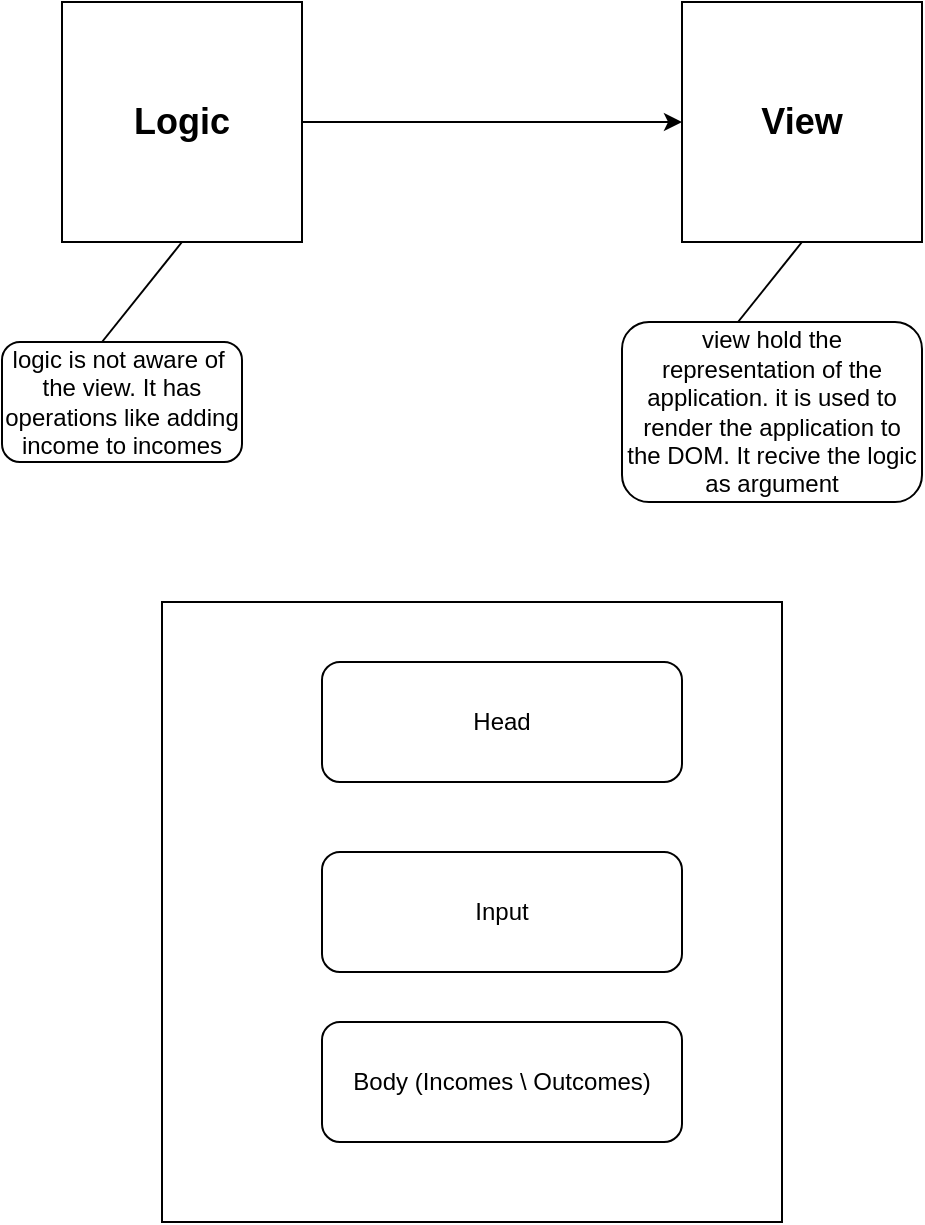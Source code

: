 <mxfile version="14.9.6" type="device"><diagram id="olq-XnvUYoiMKpAb8-Qd" name="Page-1"><mxGraphModel dx="766" dy="480" grid="1" gridSize="10" guides="1" tooltips="1" connect="1" arrows="1" fold="1" page="1" pageScale="1" pageWidth="850" pageHeight="1100" math="0" shadow="0"><root><mxCell id="0"/><mxCell id="1" parent="0"/><mxCell id="swqpx9DHMtHILZU_hzzZ-1" value="&lt;font style=&quot;font-size: 18px&quot;&gt;&lt;b&gt;Logic&lt;/b&gt;&lt;/font&gt;" style="whiteSpace=wrap;html=1;aspect=fixed;" parent="1" vertex="1"><mxGeometry x="170" y="160" width="120" height="120" as="geometry"/></mxCell><mxCell id="swqpx9DHMtHILZU_hzzZ-2" value="&lt;font style=&quot;font-size: 18px&quot;&gt;&lt;b&gt;View&lt;/b&gt;&lt;/font&gt;" style="whiteSpace=wrap;html=1;aspect=fixed;" parent="1" vertex="1"><mxGeometry x="480" y="160" width="120" height="120" as="geometry"/></mxCell><mxCell id="swqpx9DHMtHILZU_hzzZ-3" value="" style="endArrow=classic;html=1;entryX=0;entryY=0.5;entryDx=0;entryDy=0;" parent="1" source="swqpx9DHMtHILZU_hzzZ-1" target="swqpx9DHMtHILZU_hzzZ-2" edge="1"><mxGeometry width="50" height="50" relative="1" as="geometry"><mxPoint x="370" y="270" as="sourcePoint"/><mxPoint x="420" y="220" as="targetPoint"/></mxGeometry></mxCell><mxCell id="swqpx9DHMtHILZU_hzzZ-5" value="" style="endArrow=none;html=1;entryX=0.5;entryY=1;entryDx=0;entryDy=0;" parent="1" target="swqpx9DHMtHILZU_hzzZ-1" edge="1"><mxGeometry width="50" height="50" relative="1" as="geometry"><mxPoint x="190" y="330" as="sourcePoint"/><mxPoint x="420" y="210" as="targetPoint"/></mxGeometry></mxCell><mxCell id="swqpx9DHMtHILZU_hzzZ-6" value="logic is not aware of&amp;nbsp; the view. It has operations like adding income to incomes" style="rounded=1;whiteSpace=wrap;html=1;" parent="1" vertex="1"><mxGeometry x="140" y="330" width="120" height="60" as="geometry"/></mxCell><mxCell id="swqpx9DHMtHILZU_hzzZ-7" value="" style="endArrow=none;html=1;entryX=0.5;entryY=1;entryDx=0;entryDy=0;" parent="1" edge="1"><mxGeometry width="50" height="50" relative="1" as="geometry"><mxPoint x="500" y="330" as="sourcePoint"/><mxPoint x="540" y="280" as="targetPoint"/></mxGeometry></mxCell><mxCell id="swqpx9DHMtHILZU_hzzZ-8" value="view hold the representation of the application. it is used to render the application to the DOM. It recive the logic as argument" style="rounded=1;whiteSpace=wrap;html=1;" parent="1" vertex="1"><mxGeometry x="450" y="320" width="150" height="90" as="geometry"/></mxCell><mxCell id="YppnPEgofU27uZb-Us-F-1" value="" style="whiteSpace=wrap;html=1;aspect=fixed;" vertex="1" parent="1"><mxGeometry x="220" y="460" width="310" height="310" as="geometry"/></mxCell><mxCell id="YppnPEgofU27uZb-Us-F-2" value="Head" style="rounded=1;whiteSpace=wrap;html=1;" vertex="1" parent="1"><mxGeometry x="300" y="490" width="180" height="60" as="geometry"/></mxCell><mxCell id="YppnPEgofU27uZb-Us-F-3" value="Input" style="rounded=1;whiteSpace=wrap;html=1;" vertex="1" parent="1"><mxGeometry x="300" y="585" width="180" height="60" as="geometry"/></mxCell><mxCell id="YppnPEgofU27uZb-Us-F-4" value="Body (Incomes \ Outcomes)" style="rounded=1;whiteSpace=wrap;html=1;" vertex="1" parent="1"><mxGeometry x="300" y="670" width="180" height="60" as="geometry"/></mxCell></root></mxGraphModel></diagram></mxfile>